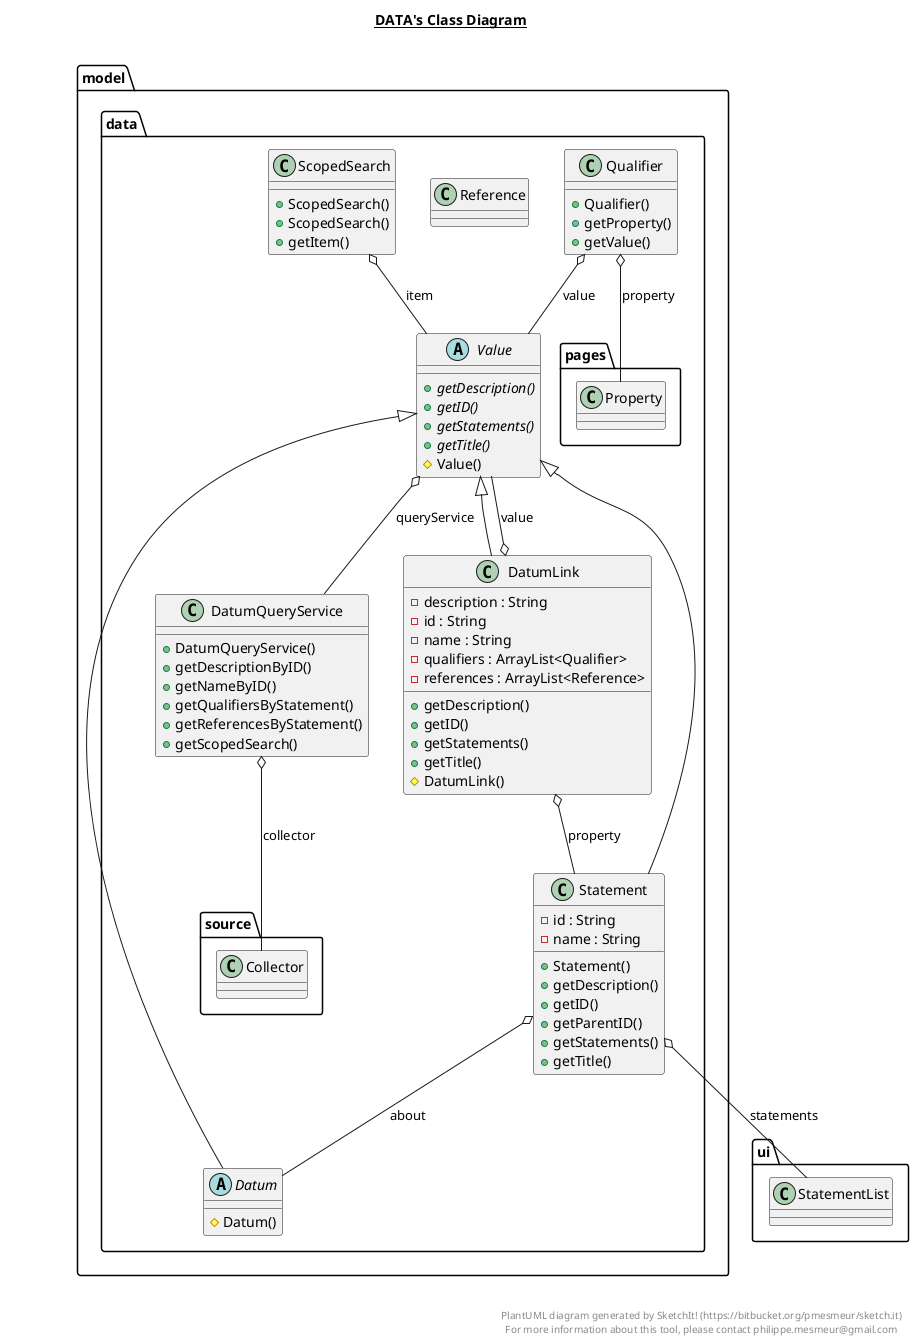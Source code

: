 @startuml

title __DATA's Class Diagram__\n

  namespace model.data {
    abstract class model.data.Datum {
        # Datum()
    }
  }
  

  namespace model.data {
    class model.data.DatumLink {
        - description : String
        - id : String
        - name : String
        - qualifiers : ArrayList<Qualifier>
        - references : ArrayList<Reference>
        + getDescription()
        + getID()
        + getStatements()
        + getTitle()
        # DatumLink()
    }
  }
  

  namespace model.data {
    class model.data.DatumQueryService {
        + DatumQueryService()
        + getDescriptionByID()
        + getNameByID()
        + getQualifiersByStatement()
        + getReferencesByStatement()
        + getScopedSearch()
    }
  }
  

  namespace model.data {
    class model.data.Qualifier {
        + Qualifier()
        + getProperty()
        + getValue()
    }
  }
  

  namespace model.data {
    class model.data.Reference {
    }
  }
  

  namespace model.data {
    class model.data.ScopedSearch {
        + ScopedSearch()
        + ScopedSearch()
        + getItem()
    }
  }
  

  namespace model.data {
    class model.data.Statement {
        - id : String
        - name : String
        + Statement()
        + getDescription()
        + getID()
        + getParentID()
        + getStatements()
        + getTitle()
    }
  }
  

  namespace model.data {
    abstract class model.data.Value {
        {abstract} + getDescription()
        {abstract} + getID()
        {abstract} + getStatements()
        {abstract} + getTitle()
        # Value()
    }
  }
  

  model.data.Datum -up-|> model.data.Value
  model.data.DatumLink -up-|> model.data.Value
  model.data.DatumLink o-- model.data.Statement : property
  model.data.DatumLink o-- model.data.Value : value
  model.data.DatumQueryService o-- model.data.source.Collector : collector
  model.data.Qualifier o-- model.data.pages.Property : property
  model.data.Qualifier o-- model.data.Value : value
  model.data.ScopedSearch o-- model.data.Value : item
  model.data.Statement -up-|> model.data.Value
  model.data.Statement o-- model.data.Datum : about
  model.data.Statement o-- ui.StatementList : statements
  model.data.Value o-- model.data.DatumQueryService : queryService


right footer


PlantUML diagram generated by SketchIt! (https://bitbucket.org/pmesmeur/sketch.it)
For more information about this tool, please contact philippe.mesmeur@gmail.com
endfooter

@enduml
